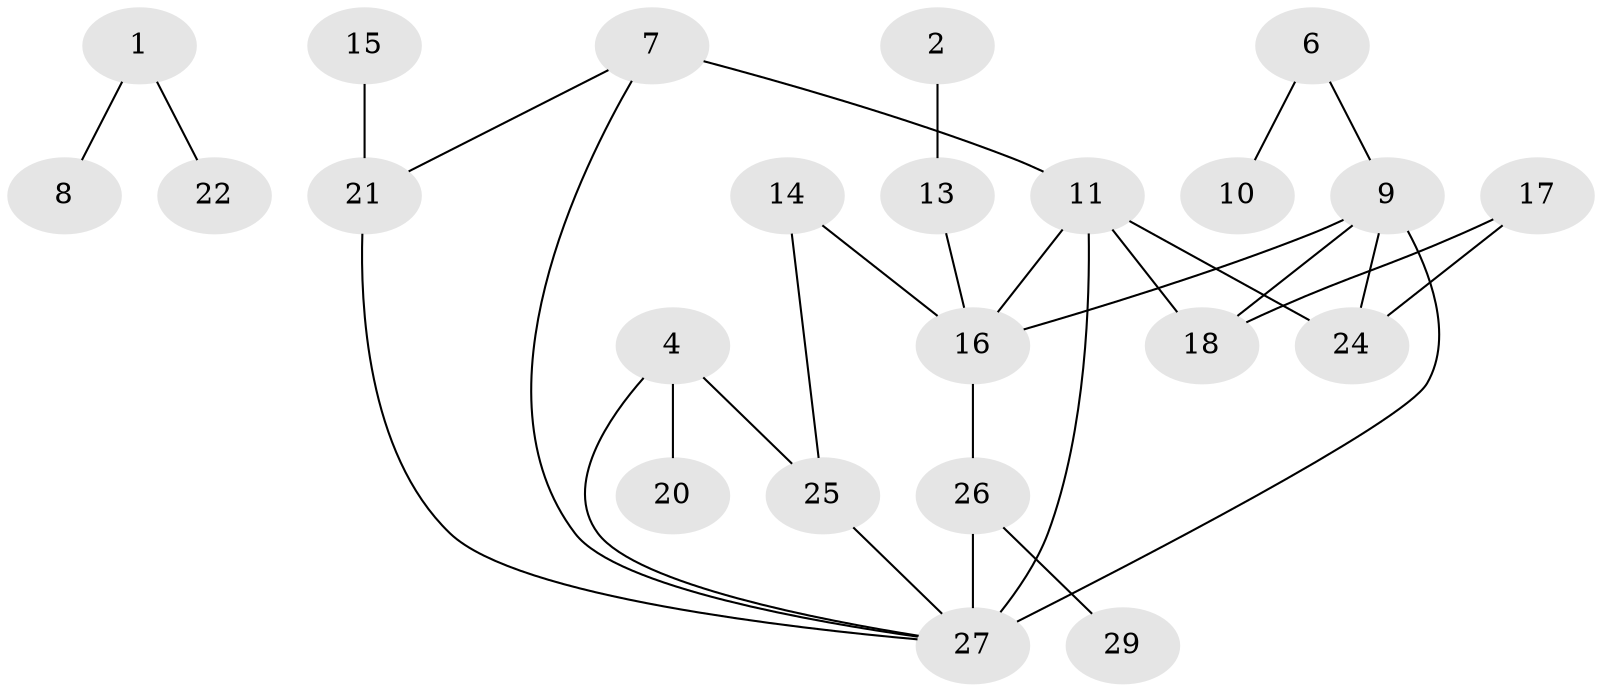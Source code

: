 // original degree distribution, {4: 0.13793103448275862, 2: 0.25862068965517243, 1: 0.27586206896551724, 3: 0.15517241379310345, 5: 0.05172413793103448, 0: 0.08620689655172414, 6: 0.034482758620689655}
// Generated by graph-tools (version 1.1) at 2025/00/03/09/25 03:00:49]
// undirected, 23 vertices, 30 edges
graph export_dot {
graph [start="1"]
  node [color=gray90,style=filled];
  1;
  2;
  4;
  6;
  7;
  8;
  9;
  10;
  11;
  13;
  14;
  15;
  16;
  17;
  18;
  20;
  21;
  22;
  24;
  25;
  26;
  27;
  29;
  1 -- 8 [weight=1.0];
  1 -- 22 [weight=1.0];
  2 -- 13 [weight=1.0];
  4 -- 20 [weight=1.0];
  4 -- 25 [weight=1.0];
  4 -- 27 [weight=1.0];
  6 -- 9 [weight=1.0];
  6 -- 10 [weight=1.0];
  7 -- 11 [weight=2.0];
  7 -- 21 [weight=1.0];
  7 -- 27 [weight=1.0];
  9 -- 16 [weight=1.0];
  9 -- 18 [weight=1.0];
  9 -- 24 [weight=2.0];
  9 -- 27 [weight=2.0];
  11 -- 16 [weight=1.0];
  11 -- 18 [weight=1.0];
  11 -- 24 [weight=1.0];
  11 -- 27 [weight=3.0];
  13 -- 16 [weight=2.0];
  14 -- 16 [weight=1.0];
  14 -- 25 [weight=1.0];
  15 -- 21 [weight=1.0];
  16 -- 26 [weight=2.0];
  17 -- 18 [weight=1.0];
  17 -- 24 [weight=1.0];
  21 -- 27 [weight=1.0];
  25 -- 27 [weight=1.0];
  26 -- 27 [weight=1.0];
  26 -- 29 [weight=1.0];
}
